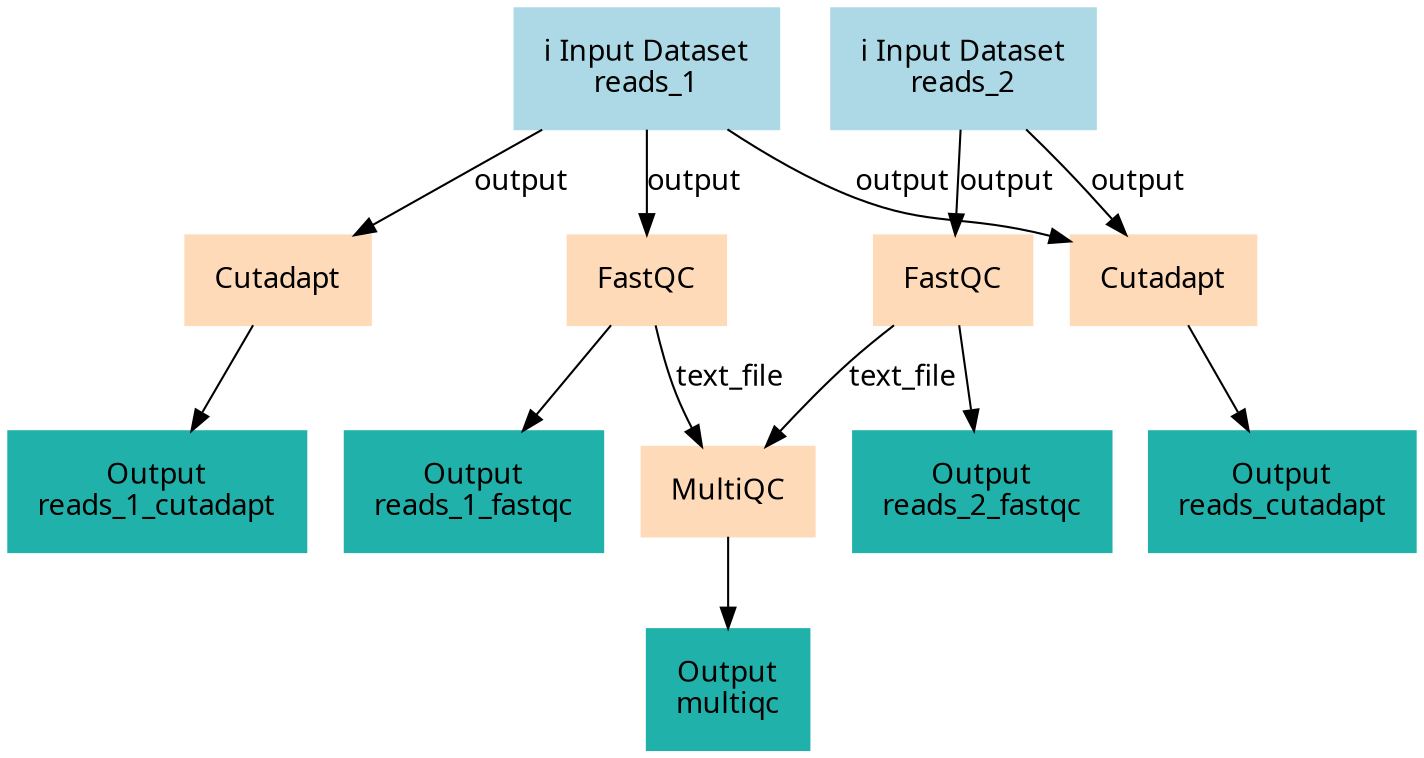 digraph main {
  node [fontname="Atkinson Hyperlegible", shape=box, color=white,style=filled,color=peachpuff,margin="0.2,0.2"];
  edge [fontname="Atkinson Hyperlegible"];
  0[color=lightblue,label="ℹ️ Input Dataset\nreads_2"]
  1[color=lightblue,label="ℹ️ Input Dataset\nreads_1"]
  2[label="FastQC"]
  0 -> 2 [label="output"]
  k1f4fad7b11e74ec5b73d835080c47e70[color=lightseagreen,label="Output\nreads_2_fastqc"]
  2 -> k1f4fad7b11e74ec5b73d835080c47e70
  3[label="Cutadapt"]
  1 -> 3 [label="output"]
  k12a1bc96cfdd4ed8b062433833e09aee[color=lightseagreen,label="Output\nreads_1_cutadapt"]
  3 -> k12a1bc96cfdd4ed8b062433833e09aee
  4[label="FastQC"]
  1 -> 4 [label="output"]
  k12e19f0b102a44709bc8e362bb4e2c91[color=lightseagreen,label="Output\nreads_1_fastqc"]
  4 -> k12e19f0b102a44709bc8e362bb4e2c91
  5[label="Cutadapt"]
  1 -> 5 [label="output"]
  0 -> 5 [label="output"]
  kb7c138cc10d04bd0b960a3b5e60f29cd[color=lightseagreen,label="Output\nreads_cutadapt"]
  5 -> kb7c138cc10d04bd0b960a3b5e60f29cd
  6[label="MultiQC"]
  4 -> 6 [label="text_file"]
  2 -> 6 [label="text_file"]
  kfa7f541db9be4283afa18398d89f345e[color=lightseagreen,label="Output\nmultiqc"]
  6 -> kfa7f541db9be4283afa18398d89f345e
}